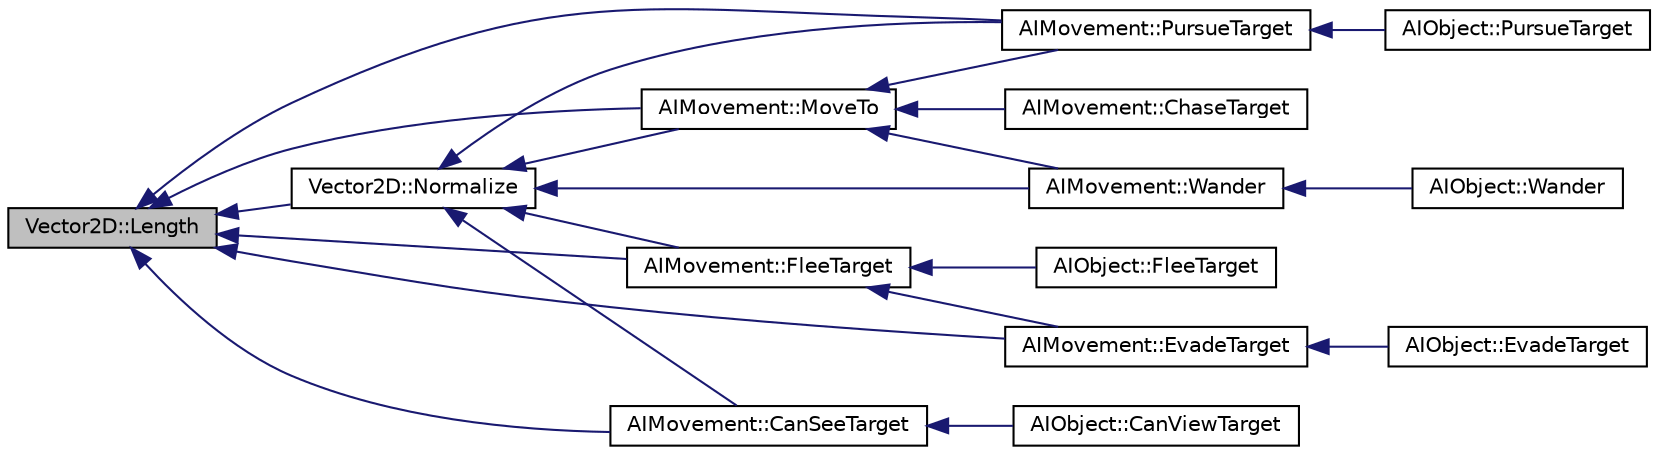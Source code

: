 digraph "Vector2D::Length"
{
  edge [fontname="Helvetica",fontsize="10",labelfontname="Helvetica",labelfontsize="10"];
  node [fontname="Helvetica",fontsize="10",shape=record];
  rankdir="LR";
  Node1 [label="Vector2D::Length",height=0.2,width=0.4,color="black", fillcolor="grey75", style="filled" fontcolor="black"];
  Node1 -> Node2 [dir="back",color="midnightblue",fontsize="10",style="solid",fontname="Helvetica"];
  Node2 [label="AIMovement::MoveTo",height=0.2,width=0.4,color="black", fillcolor="white", style="filled",URL="$class_a_i_movement.html#a178d27310c51b0b80d73a1aff4f37c09",tooltip="Given the current position and a target, moves the AI object towards the target. "];
  Node2 -> Node3 [dir="back",color="midnightblue",fontsize="10",style="solid",fontname="Helvetica"];
  Node3 [label="AIMovement::ChaseTarget",height=0.2,width=0.4,color="black", fillcolor="white", style="filled",URL="$class_a_i_movement.html#ab81831083fa4c26e1b9d7292cec27501",tooltip="Chases the target. "];
  Node2 -> Node4 [dir="back",color="midnightblue",fontsize="10",style="solid",fontname="Helvetica"];
  Node4 [label="AIMovement::PursueTarget",height=0.2,width=0.4,color="black", fillcolor="white", style="filled",URL="$class_a_i_movement.html#a76d2f32d71d5d10cba440b26d90fe190",tooltip="Pursues the target by using the targets velocity to predict where the target will be..."];
  Node4 -> Node5 [dir="back",color="midnightblue",fontsize="10",style="solid",fontname="Helvetica"];
  Node5 [label="AIObject::PursueTarget",height=0.2,width=0.4,color="black", fillcolor="white", style="filled",URL="$class_a_i_object.html#a2bb42bf775a1cab13c0c83662f0ede3f",tooltip="Pursues the target. "];
  Node2 -> Node6 [dir="back",color="midnightblue",fontsize="10",style="solid",fontname="Helvetica"];
  Node6 [label="AIMovement::Wander",height=0.2,width=0.4,color="black", fillcolor="white", style="filled",URL="$class_a_i_movement.html#a098fb9b86d9ccbb117b39d8b3796f625",tooltip="Moves the AI object making them appear to be wandering around randomly. "];
  Node6 -> Node7 [dir="back",color="midnightblue",fontsize="10",style="solid",fontname="Helvetica"];
  Node7 [label="AIObject::Wander",height=0.2,width=0.4,color="black", fillcolor="white", style="filled",URL="$class_a_i_object.html#aaf17a67b5ce98c0aadc71cbd13604d2f",tooltip="Wanders around randomly. "];
  Node1 -> Node4 [dir="back",color="midnightblue",fontsize="10",style="solid",fontname="Helvetica"];
  Node1 -> Node8 [dir="back",color="midnightblue",fontsize="10",style="solid",fontname="Helvetica"];
  Node8 [label="AIMovement::FleeTarget",height=0.2,width=0.4,color="black", fillcolor="white", style="filled",URL="$class_a_i_movement.html#adabd7d07ccaf2b510326c9863f533fa4",tooltip="Flees from the target if they come within the panic distance. "];
  Node8 -> Node9 [dir="back",color="midnightblue",fontsize="10",style="solid",fontname="Helvetica"];
  Node9 [label="AIMovement::EvadeTarget",height=0.2,width=0.4,color="black", fillcolor="white", style="filled",URL="$class_a_i_movement.html#a697d2a74b401a76f6478660af0105d6a",tooltip="Evades the target. "];
  Node9 -> Node10 [dir="back",color="midnightblue",fontsize="10",style="solid",fontname="Helvetica"];
  Node10 [label="AIObject::EvadeTarget",height=0.2,width=0.4,color="black", fillcolor="white", style="filled",URL="$class_a_i_object.html#a207998dc0c9e2d559629383971c7896f",tooltip="Evades the target. "];
  Node8 -> Node11 [dir="back",color="midnightblue",fontsize="10",style="solid",fontname="Helvetica"];
  Node11 [label="AIObject::FleeTarget",height=0.2,width=0.4,color="black", fillcolor="white", style="filled",URL="$class_a_i_object.html#aaa042b2f5e4d25ee26610efcf891b147",tooltip="Flees the target. "];
  Node1 -> Node9 [dir="back",color="midnightblue",fontsize="10",style="solid",fontname="Helvetica"];
  Node1 -> Node12 [dir="back",color="midnightblue",fontsize="10",style="solid",fontname="Helvetica"];
  Node12 [label="AIMovement::CanSeeTarget",height=0.2,width=0.4,color="black", fillcolor="white", style="filled",URL="$class_a_i_movement.html#aa1eefd3a25782d8dd274d895d953173c",tooltip="Determine if we can see target by using the direction they are currently facing to determine if the t..."];
  Node12 -> Node13 [dir="back",color="midnightblue",fontsize="10",style="solid",fontname="Helvetica"];
  Node13 [label="AIObject::CanViewTarget",height=0.2,width=0.4,color="black", fillcolor="white", style="filled",URL="$class_a_i_object.html#a013c18ee8d46a4cb090611322dfbfc60",tooltip="Determine if we can view target. "];
  Node1 -> Node14 [dir="back",color="midnightblue",fontsize="10",style="solid",fontname="Helvetica"];
  Node14 [label="Vector2D::Normalize",height=0.2,width=0.4,color="black", fillcolor="white", style="filled",URL="$struct_vector2_d.html#ac68f4dafca1639747c67c1b01e3a9f28"];
  Node14 -> Node2 [dir="back",color="midnightblue",fontsize="10",style="solid",fontname="Helvetica"];
  Node14 -> Node4 [dir="back",color="midnightblue",fontsize="10",style="solid",fontname="Helvetica"];
  Node14 -> Node8 [dir="back",color="midnightblue",fontsize="10",style="solid",fontname="Helvetica"];
  Node14 -> Node12 [dir="back",color="midnightblue",fontsize="10",style="solid",fontname="Helvetica"];
  Node14 -> Node6 [dir="back",color="midnightblue",fontsize="10",style="solid",fontname="Helvetica"];
}
